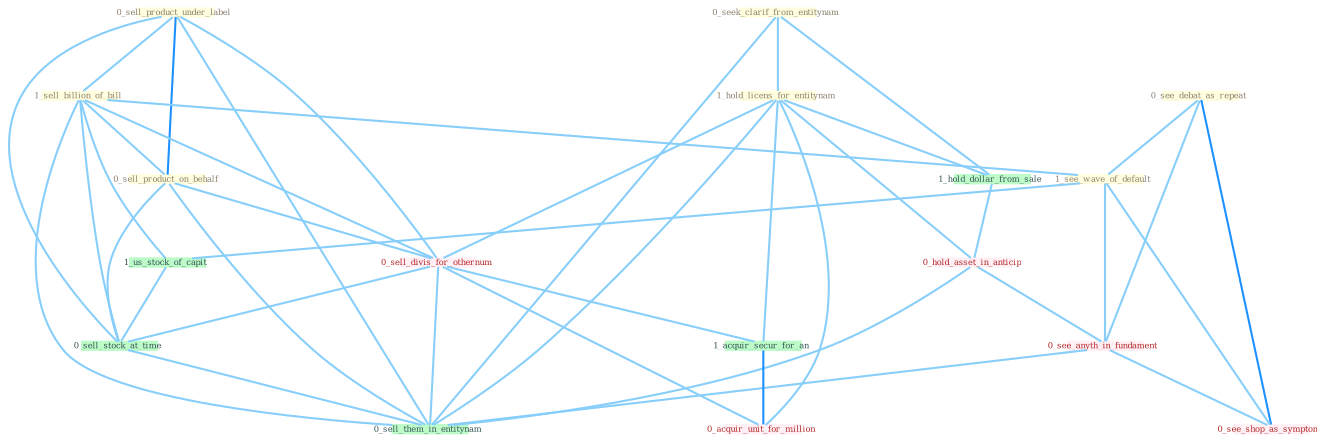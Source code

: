 Graph G{ 
    node
    [shape=polygon,style=filled,width=.5,height=.06,color="#BDFCC9",fixedsize=true,fontsize=4,
    fontcolor="#2f4f4f"];
    {node
    [color="#ffffe0", fontcolor="#8b7d6b"] "0_sell_product_under_label " "1_sell_billion_of_bill " "0_seek_clarif_from_entitynam " "0_see_debat_as_repeat " "0_sell_product_on_behalf " "1_hold_licens_for_entitynam " "1_see_wave_of_default "}
{node [color="#fff0f5", fontcolor="#b22222"] "0_sell_divis_for_othernum " "0_hold_asset_in_anticip " "0_see_anyth_in_fundament " "0_acquir_unit_for_million " "0_see_shop_as_symptom "}
edge [color="#B0E2FF"];

	"0_sell_product_under_label " -- "1_sell_billion_of_bill " [w="1", color="#87cefa" ];
	"0_sell_product_under_label " -- "0_sell_product_on_behalf " [w="2", color="#1e90ff" , len=0.8];
	"0_sell_product_under_label " -- "0_sell_divis_for_othernum " [w="1", color="#87cefa" ];
	"0_sell_product_under_label " -- "0_sell_stock_at_time " [w="1", color="#87cefa" ];
	"0_sell_product_under_label " -- "0_sell_them_in_entitynam " [w="1", color="#87cefa" ];
	"1_sell_billion_of_bill " -- "0_sell_product_on_behalf " [w="1", color="#87cefa" ];
	"1_sell_billion_of_bill " -- "1_see_wave_of_default " [w="1", color="#87cefa" ];
	"1_sell_billion_of_bill " -- "0_sell_divis_for_othernum " [w="1", color="#87cefa" ];
	"1_sell_billion_of_bill " -- "1_us_stock_of_capit " [w="1", color="#87cefa" ];
	"1_sell_billion_of_bill " -- "0_sell_stock_at_time " [w="1", color="#87cefa" ];
	"1_sell_billion_of_bill " -- "0_sell_them_in_entitynam " [w="1", color="#87cefa" ];
	"0_seek_clarif_from_entitynam " -- "1_hold_licens_for_entitynam " [w="1", color="#87cefa" ];
	"0_seek_clarif_from_entitynam " -- "1_hold_dollar_from_sale " [w="1", color="#87cefa" ];
	"0_seek_clarif_from_entitynam " -- "0_sell_them_in_entitynam " [w="1", color="#87cefa" ];
	"0_see_debat_as_repeat " -- "1_see_wave_of_default " [w="1", color="#87cefa" ];
	"0_see_debat_as_repeat " -- "0_see_anyth_in_fundament " [w="1", color="#87cefa" ];
	"0_see_debat_as_repeat " -- "0_see_shop_as_symptom " [w="2", color="#1e90ff" , len=0.8];
	"0_sell_product_on_behalf " -- "0_sell_divis_for_othernum " [w="1", color="#87cefa" ];
	"0_sell_product_on_behalf " -- "0_sell_stock_at_time " [w="1", color="#87cefa" ];
	"0_sell_product_on_behalf " -- "0_sell_them_in_entitynam " [w="1", color="#87cefa" ];
	"1_hold_licens_for_entitynam " -- "0_sell_divis_for_othernum " [w="1", color="#87cefa" ];
	"1_hold_licens_for_entitynam " -- "1_acquir_secur_for_an " [w="1", color="#87cefa" ];
	"1_hold_licens_for_entitynam " -- "1_hold_dollar_from_sale " [w="1", color="#87cefa" ];
	"1_hold_licens_for_entitynam " -- "0_hold_asset_in_anticip " [w="1", color="#87cefa" ];
	"1_hold_licens_for_entitynam " -- "0_acquir_unit_for_million " [w="1", color="#87cefa" ];
	"1_hold_licens_for_entitynam " -- "0_sell_them_in_entitynam " [w="1", color="#87cefa" ];
	"1_see_wave_of_default " -- "1_us_stock_of_capit " [w="1", color="#87cefa" ];
	"1_see_wave_of_default " -- "0_see_anyth_in_fundament " [w="1", color="#87cefa" ];
	"1_see_wave_of_default " -- "0_see_shop_as_symptom " [w="1", color="#87cefa" ];
	"0_sell_divis_for_othernum " -- "1_acquir_secur_for_an " [w="1", color="#87cefa" ];
	"0_sell_divis_for_othernum " -- "0_sell_stock_at_time " [w="1", color="#87cefa" ];
	"0_sell_divis_for_othernum " -- "0_acquir_unit_for_million " [w="1", color="#87cefa" ];
	"0_sell_divis_for_othernum " -- "0_sell_them_in_entitynam " [w="1", color="#87cefa" ];
	"1_acquir_secur_for_an " -- "0_acquir_unit_for_million " [w="2", color="#1e90ff" , len=0.8];
	"1_us_stock_of_capit " -- "0_sell_stock_at_time " [w="1", color="#87cefa" ];
	"1_hold_dollar_from_sale " -- "0_hold_asset_in_anticip " [w="1", color="#87cefa" ];
	"0_hold_asset_in_anticip " -- "0_see_anyth_in_fundament " [w="1", color="#87cefa" ];
	"0_hold_asset_in_anticip " -- "0_sell_them_in_entitynam " [w="1", color="#87cefa" ];
	"0_sell_stock_at_time " -- "0_sell_them_in_entitynam " [w="1", color="#87cefa" ];
	"0_see_anyth_in_fundament " -- "0_see_shop_as_symptom " [w="1", color="#87cefa" ];
	"0_see_anyth_in_fundament " -- "0_sell_them_in_entitynam " [w="1", color="#87cefa" ];
}